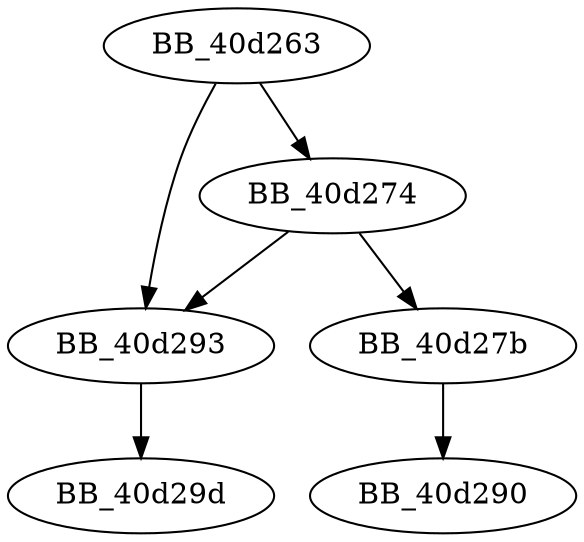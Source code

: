 DiGraph __unlock_file{
BB_40d263->BB_40d274
BB_40d263->BB_40d293
BB_40d274->BB_40d27b
BB_40d274->BB_40d293
BB_40d27b->BB_40d290
BB_40d293->BB_40d29d
}
